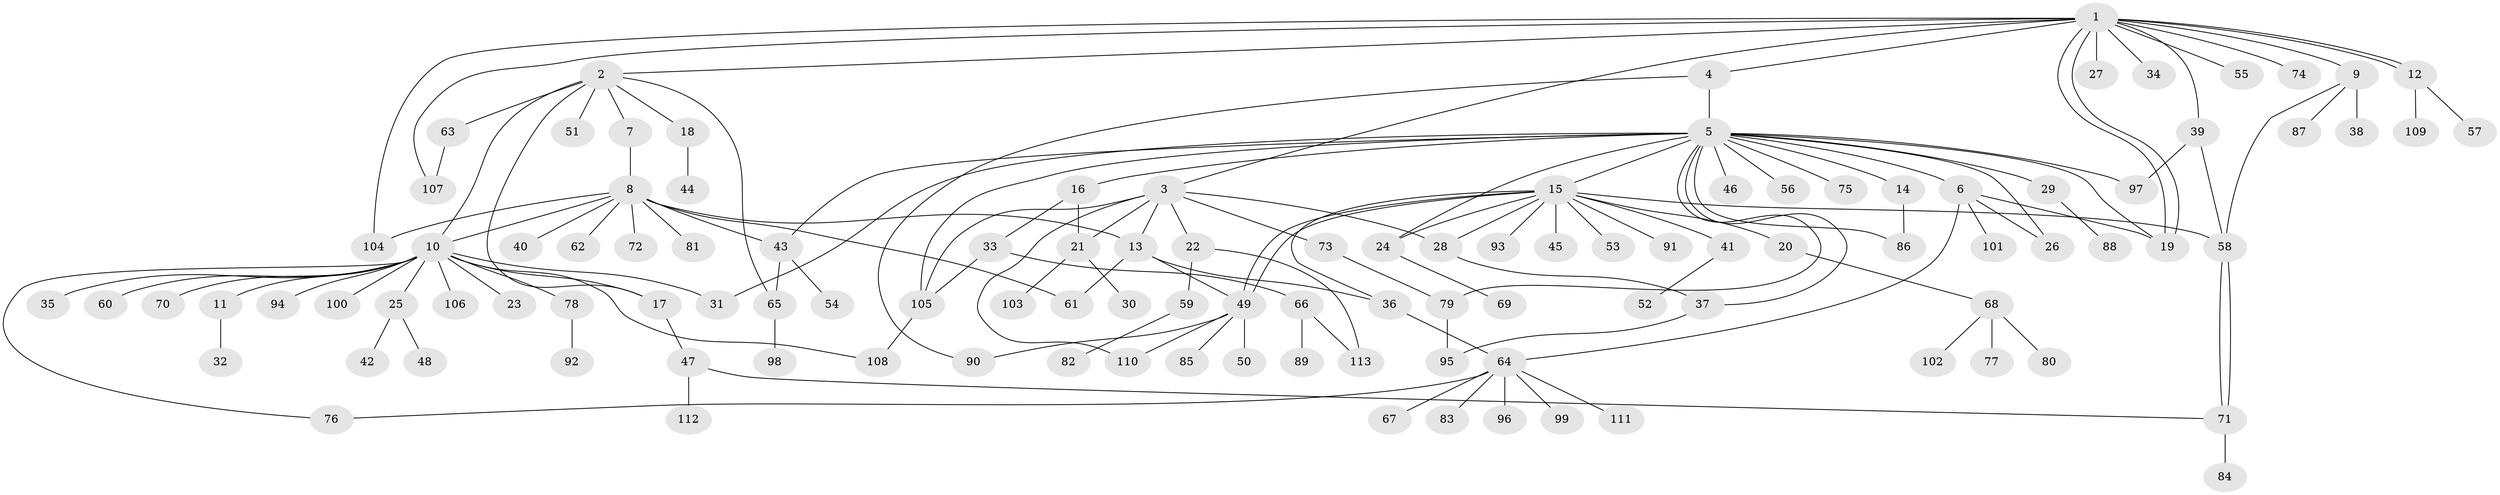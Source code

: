 // coarse degree distribution, {15: 0.011764705882352941, 6: 0.011764705882352941, 9: 0.023529411764705882, 3: 0.1411764705882353, 17: 0.011764705882352941, 4: 0.047058823529411764, 2: 0.15294117647058825, 16: 0.011764705882352941, 1: 0.5294117647058824, 5: 0.023529411764705882, 13: 0.011764705882352941, 7: 0.023529411764705882}
// Generated by graph-tools (version 1.1) at 2025/41/03/06/25 10:41:48]
// undirected, 113 vertices, 149 edges
graph export_dot {
graph [start="1"]
  node [color=gray90,style=filled];
  1;
  2;
  3;
  4;
  5;
  6;
  7;
  8;
  9;
  10;
  11;
  12;
  13;
  14;
  15;
  16;
  17;
  18;
  19;
  20;
  21;
  22;
  23;
  24;
  25;
  26;
  27;
  28;
  29;
  30;
  31;
  32;
  33;
  34;
  35;
  36;
  37;
  38;
  39;
  40;
  41;
  42;
  43;
  44;
  45;
  46;
  47;
  48;
  49;
  50;
  51;
  52;
  53;
  54;
  55;
  56;
  57;
  58;
  59;
  60;
  61;
  62;
  63;
  64;
  65;
  66;
  67;
  68;
  69;
  70;
  71;
  72;
  73;
  74;
  75;
  76;
  77;
  78;
  79;
  80;
  81;
  82;
  83;
  84;
  85;
  86;
  87;
  88;
  89;
  90;
  91;
  92;
  93;
  94;
  95;
  96;
  97;
  98;
  99;
  100;
  101;
  102;
  103;
  104;
  105;
  106;
  107;
  108;
  109;
  110;
  111;
  112;
  113;
  1 -- 2;
  1 -- 3;
  1 -- 4;
  1 -- 9;
  1 -- 12;
  1 -- 12;
  1 -- 19;
  1 -- 19;
  1 -- 27;
  1 -- 34;
  1 -- 39;
  1 -- 55;
  1 -- 74;
  1 -- 104;
  1 -- 107;
  2 -- 7;
  2 -- 10;
  2 -- 17;
  2 -- 18;
  2 -- 51;
  2 -- 63;
  2 -- 65;
  3 -- 13;
  3 -- 21;
  3 -- 22;
  3 -- 28;
  3 -- 73;
  3 -- 105;
  3 -- 110;
  4 -- 5;
  4 -- 90;
  5 -- 6;
  5 -- 14;
  5 -- 15;
  5 -- 16;
  5 -- 19;
  5 -- 24;
  5 -- 26;
  5 -- 29;
  5 -- 31;
  5 -- 37;
  5 -- 43;
  5 -- 46;
  5 -- 56;
  5 -- 75;
  5 -- 79;
  5 -- 86;
  5 -- 97;
  5 -- 105;
  6 -- 19;
  6 -- 26;
  6 -- 64;
  6 -- 101;
  7 -- 8;
  8 -- 10;
  8 -- 13;
  8 -- 40;
  8 -- 43;
  8 -- 61;
  8 -- 62;
  8 -- 72;
  8 -- 81;
  8 -- 104;
  9 -- 38;
  9 -- 58;
  9 -- 87;
  10 -- 11;
  10 -- 17;
  10 -- 23;
  10 -- 25;
  10 -- 31;
  10 -- 35;
  10 -- 60;
  10 -- 70;
  10 -- 76;
  10 -- 78;
  10 -- 94;
  10 -- 100;
  10 -- 106;
  10 -- 108;
  11 -- 32;
  12 -- 57;
  12 -- 109;
  13 -- 36;
  13 -- 49;
  13 -- 61;
  14 -- 86;
  15 -- 20;
  15 -- 24;
  15 -- 28;
  15 -- 36;
  15 -- 41;
  15 -- 45;
  15 -- 49;
  15 -- 49;
  15 -- 53;
  15 -- 58;
  15 -- 91;
  15 -- 93;
  16 -- 21;
  16 -- 33;
  17 -- 47;
  18 -- 44;
  20 -- 68;
  21 -- 30;
  21 -- 103;
  22 -- 59;
  22 -- 113;
  24 -- 69;
  25 -- 42;
  25 -- 48;
  28 -- 37;
  29 -- 88;
  33 -- 66;
  33 -- 105;
  36 -- 64;
  37 -- 95;
  39 -- 58;
  39 -- 97;
  41 -- 52;
  43 -- 54;
  43 -- 65;
  47 -- 71;
  47 -- 112;
  49 -- 50;
  49 -- 85;
  49 -- 90;
  49 -- 110;
  58 -- 71;
  58 -- 71;
  59 -- 82;
  63 -- 107;
  64 -- 67;
  64 -- 76;
  64 -- 83;
  64 -- 96;
  64 -- 99;
  64 -- 111;
  65 -- 98;
  66 -- 89;
  66 -- 113;
  68 -- 77;
  68 -- 80;
  68 -- 102;
  71 -- 84;
  73 -- 79;
  78 -- 92;
  79 -- 95;
  105 -- 108;
}
